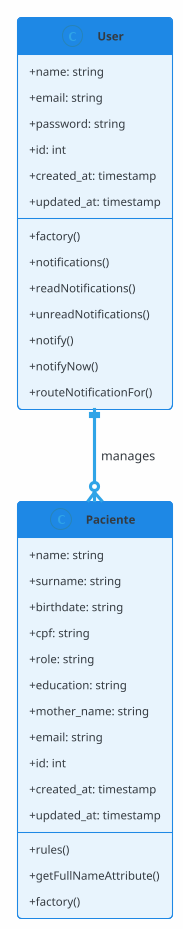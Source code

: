 @startuml Domain Models
!theme cerulean-outline
skinparam classAttributeIconSize 0
skinparam classFontStyle bold
skinparam backgroundColor #FEFEFE
skinparam class {
  BackgroundColor #E8F4FD
  BorderColor #1E88E5
  HeaderBackgroundColor #1E88E5
  HeaderFontColor #FFFFFF
}

class Paciente {
  + name: string
  + surname: string
  + birthdate: string
  + cpf: string
  + role: string
  + education: string
  + mother_name: string
  + email: string
  + id: int
  + created_at: timestamp
  + updated_at: timestamp
  --
  + rules()
  + getFullNameAttribute()
  + factory()
}

class User {
  + name: string
  + email: string
  + password: string
  + id: int
  + created_at: timestamp
  + updated_at: timestamp
  --
  + factory()
  + notifications()
  + readNotifications()
  + unreadNotifications()
  + notify()
  + notifyNow()
  + routeNotificationFor()
}


' Relationships
User ||--o{ Paciente : manages

@enduml